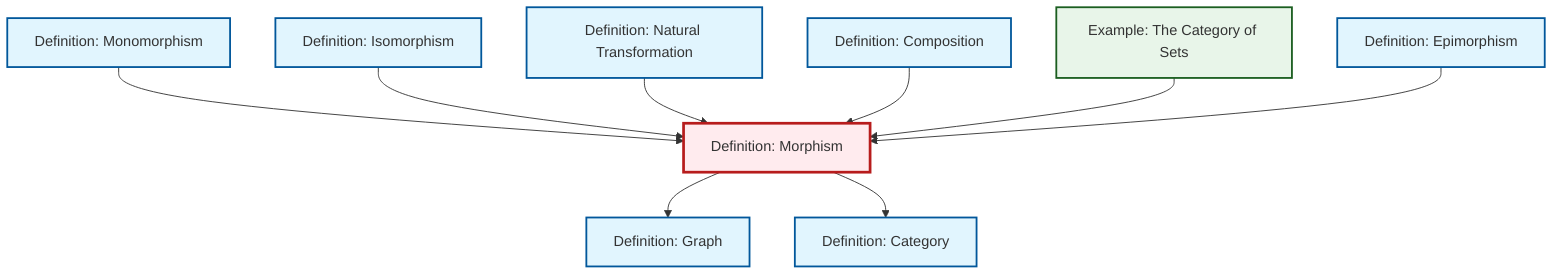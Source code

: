 graph TD
    classDef definition fill:#e1f5fe,stroke:#01579b,stroke-width:2px
    classDef theorem fill:#f3e5f5,stroke:#4a148c,stroke-width:2px
    classDef axiom fill:#fff3e0,stroke:#e65100,stroke-width:2px
    classDef example fill:#e8f5e9,stroke:#1b5e20,stroke-width:2px
    classDef current fill:#ffebee,stroke:#b71c1c,stroke-width:3px
    def-natural-transformation["Definition: Natural Transformation"]:::definition
    def-epimorphism["Definition: Epimorphism"]:::definition
    def-graph["Definition: Graph"]:::definition
    def-isomorphism["Definition: Isomorphism"]:::definition
    def-monomorphism["Definition: Monomorphism"]:::definition
    def-morphism["Definition: Morphism"]:::definition
    ex-set-category["Example: The Category of Sets"]:::example
    def-category["Definition: Category"]:::definition
    def-composition["Definition: Composition"]:::definition
    def-monomorphism --> def-morphism
    def-isomorphism --> def-morphism
    def-natural-transformation --> def-morphism
    def-composition --> def-morphism
    def-morphism --> def-graph
    def-morphism --> def-category
    ex-set-category --> def-morphism
    def-epimorphism --> def-morphism
    class def-morphism current